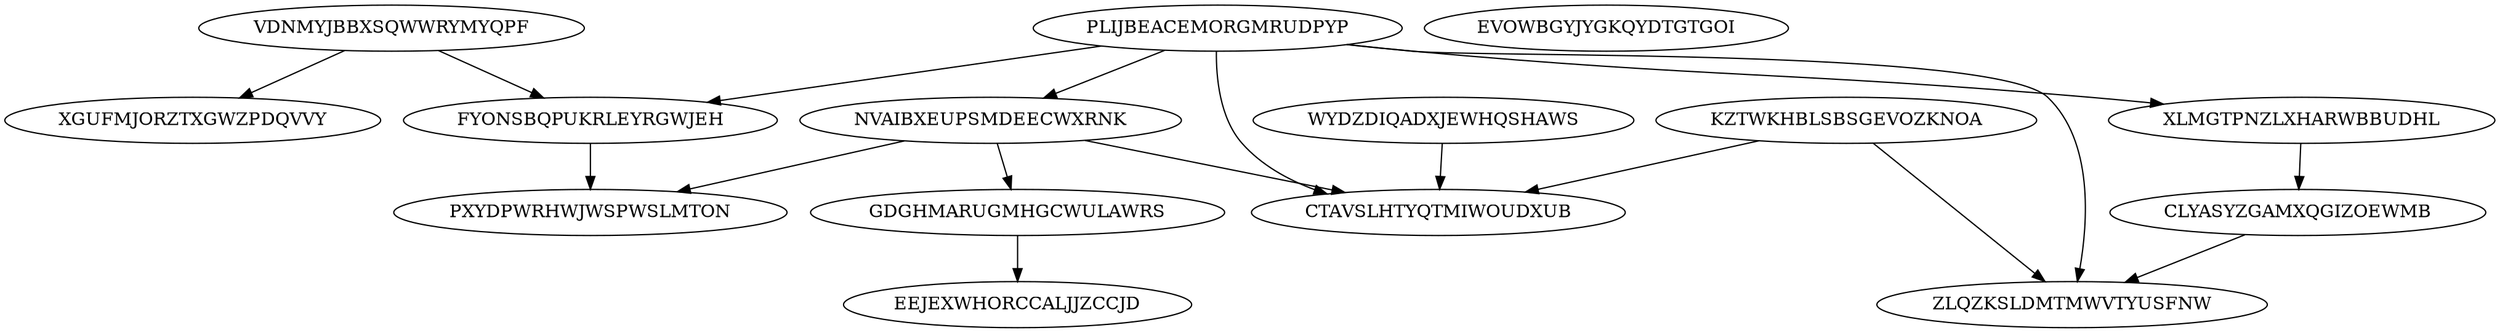 digraph N15M17 {
	VDNMYJBBXSQWWRYMYQPF	[Weight=17];
	XGUFMJORZTXGWZPDQVVY	[Weight=15];
	PLIJBEACEMORGMRUDPYP	[Weight=16];
	XLMGTPNZLXHARWBBUDHL	[Weight=16];
	NVAIBXEUPSMDEECWXRNK	[Weight=18];
	FYONSBQPUKRLEYRGWJEH	[Weight=16];
	CLYASYZGAMXQGIZOEWMB	[Weight=19];
	EVOWBGYJYGKQYDTGTGOI	[Weight=14];
	GDGHMARUGMHGCWULAWRS	[Weight=13];
	KZTWKHBLSBSGEVOZKNOA	[Weight=16];
	ZLQZKSLDMTMWVTYUSFNW	[Weight=13];
	PXYDPWRHWJWSPWSLMTON	[Weight=19];
	WYDZDIQADXJEWHQSHAWS	[Weight=12];
	CTAVSLHTYQTMIWOUDXUB	[Weight=13];
	EEJEXWHORCCALJJZCCJD	[Weight=16];
	VDNMYJBBXSQWWRYMYQPF -> FYONSBQPUKRLEYRGWJEH [Weight=17];
	PLIJBEACEMORGMRUDPYP -> XLMGTPNZLXHARWBBUDHL [Weight=17];
	KZTWKHBLSBSGEVOZKNOA -> ZLQZKSLDMTMWVTYUSFNW [Weight=18];
	KZTWKHBLSBSGEVOZKNOA -> CTAVSLHTYQTMIWOUDXUB [Weight=17];
	NVAIBXEUPSMDEECWXRNK -> CTAVSLHTYQTMIWOUDXUB [Weight=20];
	VDNMYJBBXSQWWRYMYQPF -> XGUFMJORZTXGWZPDQVVY [Weight=12];
	WYDZDIQADXJEWHQSHAWS -> CTAVSLHTYQTMIWOUDXUB [Weight=11];
	FYONSBQPUKRLEYRGWJEH -> PXYDPWRHWJWSPWSLMTON [Weight=13];
	GDGHMARUGMHGCWULAWRS -> EEJEXWHORCCALJJZCCJD [Weight=20];
	XLMGTPNZLXHARWBBUDHL -> CLYASYZGAMXQGIZOEWMB [Weight=10];
	PLIJBEACEMORGMRUDPYP -> NVAIBXEUPSMDEECWXRNK [Weight=11];
	CLYASYZGAMXQGIZOEWMB -> ZLQZKSLDMTMWVTYUSFNW [Weight=10];
	PLIJBEACEMORGMRUDPYP -> ZLQZKSLDMTMWVTYUSFNW [Weight=11];
	NVAIBXEUPSMDEECWXRNK -> GDGHMARUGMHGCWULAWRS [Weight=16];
	PLIJBEACEMORGMRUDPYP -> CTAVSLHTYQTMIWOUDXUB [Weight=17];
	PLIJBEACEMORGMRUDPYP -> FYONSBQPUKRLEYRGWJEH [Weight=14];
	NVAIBXEUPSMDEECWXRNK -> PXYDPWRHWJWSPWSLMTON [Weight=20];
}
